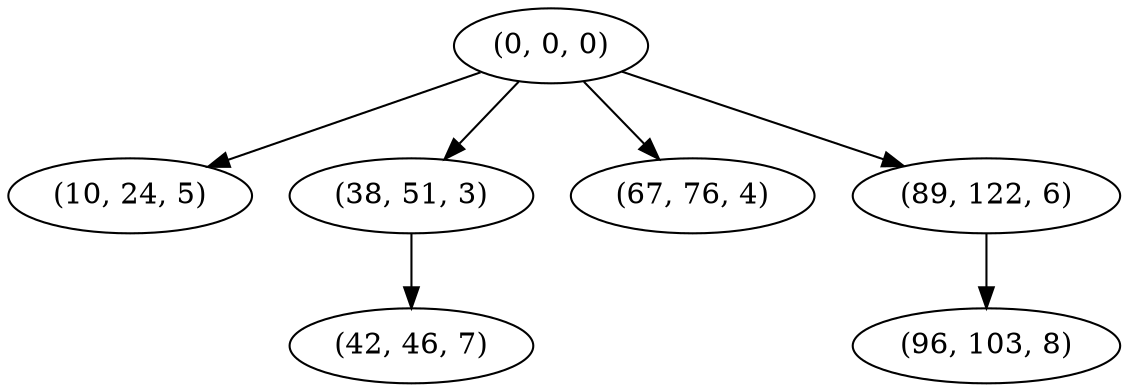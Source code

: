 digraph tree {
    "(0, 0, 0)";
    "(10, 24, 5)";
    "(38, 51, 3)";
    "(42, 46, 7)";
    "(67, 76, 4)";
    "(89, 122, 6)";
    "(96, 103, 8)";
    "(0, 0, 0)" -> "(10, 24, 5)";
    "(0, 0, 0)" -> "(38, 51, 3)";
    "(0, 0, 0)" -> "(67, 76, 4)";
    "(0, 0, 0)" -> "(89, 122, 6)";
    "(38, 51, 3)" -> "(42, 46, 7)";
    "(89, 122, 6)" -> "(96, 103, 8)";
}

